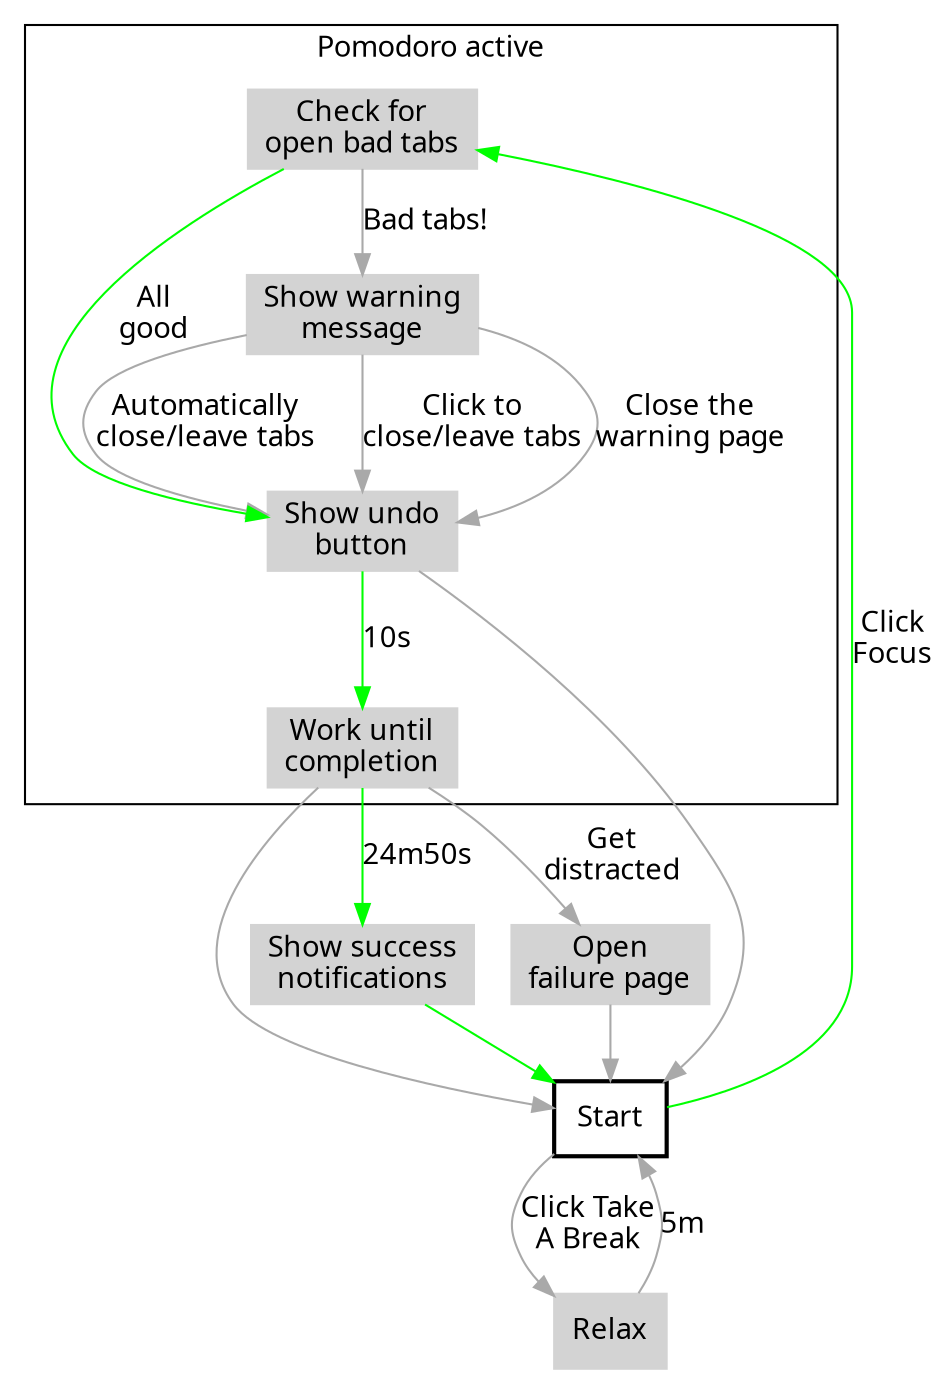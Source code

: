 digraph {
  fontname="Oswald";

  node [style=filled, color=lightgrey, shape=box, fontname="Oswald"];
  edge [color=darkgrey, fontname="Oswald"];

  start [label="Start", style=bold, color=black]
  running [label="Work until\ncompletion"]
  undoable [label="Show undo\nbutton"]
  warn [label="Show warning\nmessage"]
  check [label="Check for\nopen bad tabs"]
  successful [label="Show success\nnotifications"]
  failed [label="Open\nfailure page"]
  break [label="Relax"]

  subgraph cluster_active {
    undoable;
    running;
    check;
    warn;

    label="Pomodoro active";
  }

  start -> break [label="Click Take\nA Break"];
  break -> start [label="5m"];

  start -> check [label="Click\nFocus", color=green];
  check -> undoable [label="All\ngood", color=green];
  undoable -> running [label="10s", color=green];
  running -> successful [label="24m50s", color=green];
  running -> failed [label="Get\ndistracted"];

  successful -> start [color=green];
  failed -> start;

  check -> warn [label="Bad tabs!"];
  warn -> undoable [label="Automatically\nclose/leave tabs"];
  warn -> undoable [label="Click to\nclose/leave tabs"];
  warn -> undoable [label="Close the\nwarning page"];

  undoable -> start;
  running -> start;
}
